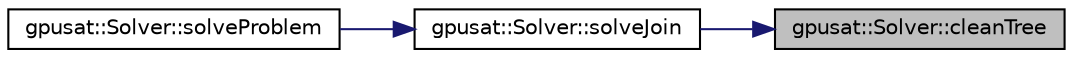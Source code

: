 digraph "gpusat::Solver::cleanTree"
{
 // INTERACTIVE_SVG=YES
 // LATEX_PDF_SIZE
  edge [fontname="Helvetica",fontsize="10",labelfontname="Helvetica",labelfontsize="10"];
  node [fontname="Helvetica",fontsize="10",shape=record];
  rankdir="RL";
  Node1 [label="gpusat::Solver::cleanTree",height=0.2,width=0.4,color="black", fillcolor="grey75", style="filled", fontcolor="black",tooltip=" "];
  Node1 -> Node2 [dir="back",color="midnightblue",fontsize="10",style="solid"];
  Node2 [label="gpusat::Solver::solveJoin",height=0.2,width=0.4,color="black", fillcolor="white", style="filled",URL="$classgpusat_1_1_solver.html#a023194e12a492df6c89aa6d85e133875",tooltip=" "];
  Node2 -> Node3 [dir="back",color="midnightblue",fontsize="10",style="solid"];
  Node3 [label="gpusat::Solver::solveProblem",height=0.2,width=0.4,color="black", fillcolor="white", style="filled",URL="$classgpusat_1_1_solver.html#ae0fed660431502c4ff23b011de6207ca",tooltip="Solves the sat formula with a given decomposition."];
}
